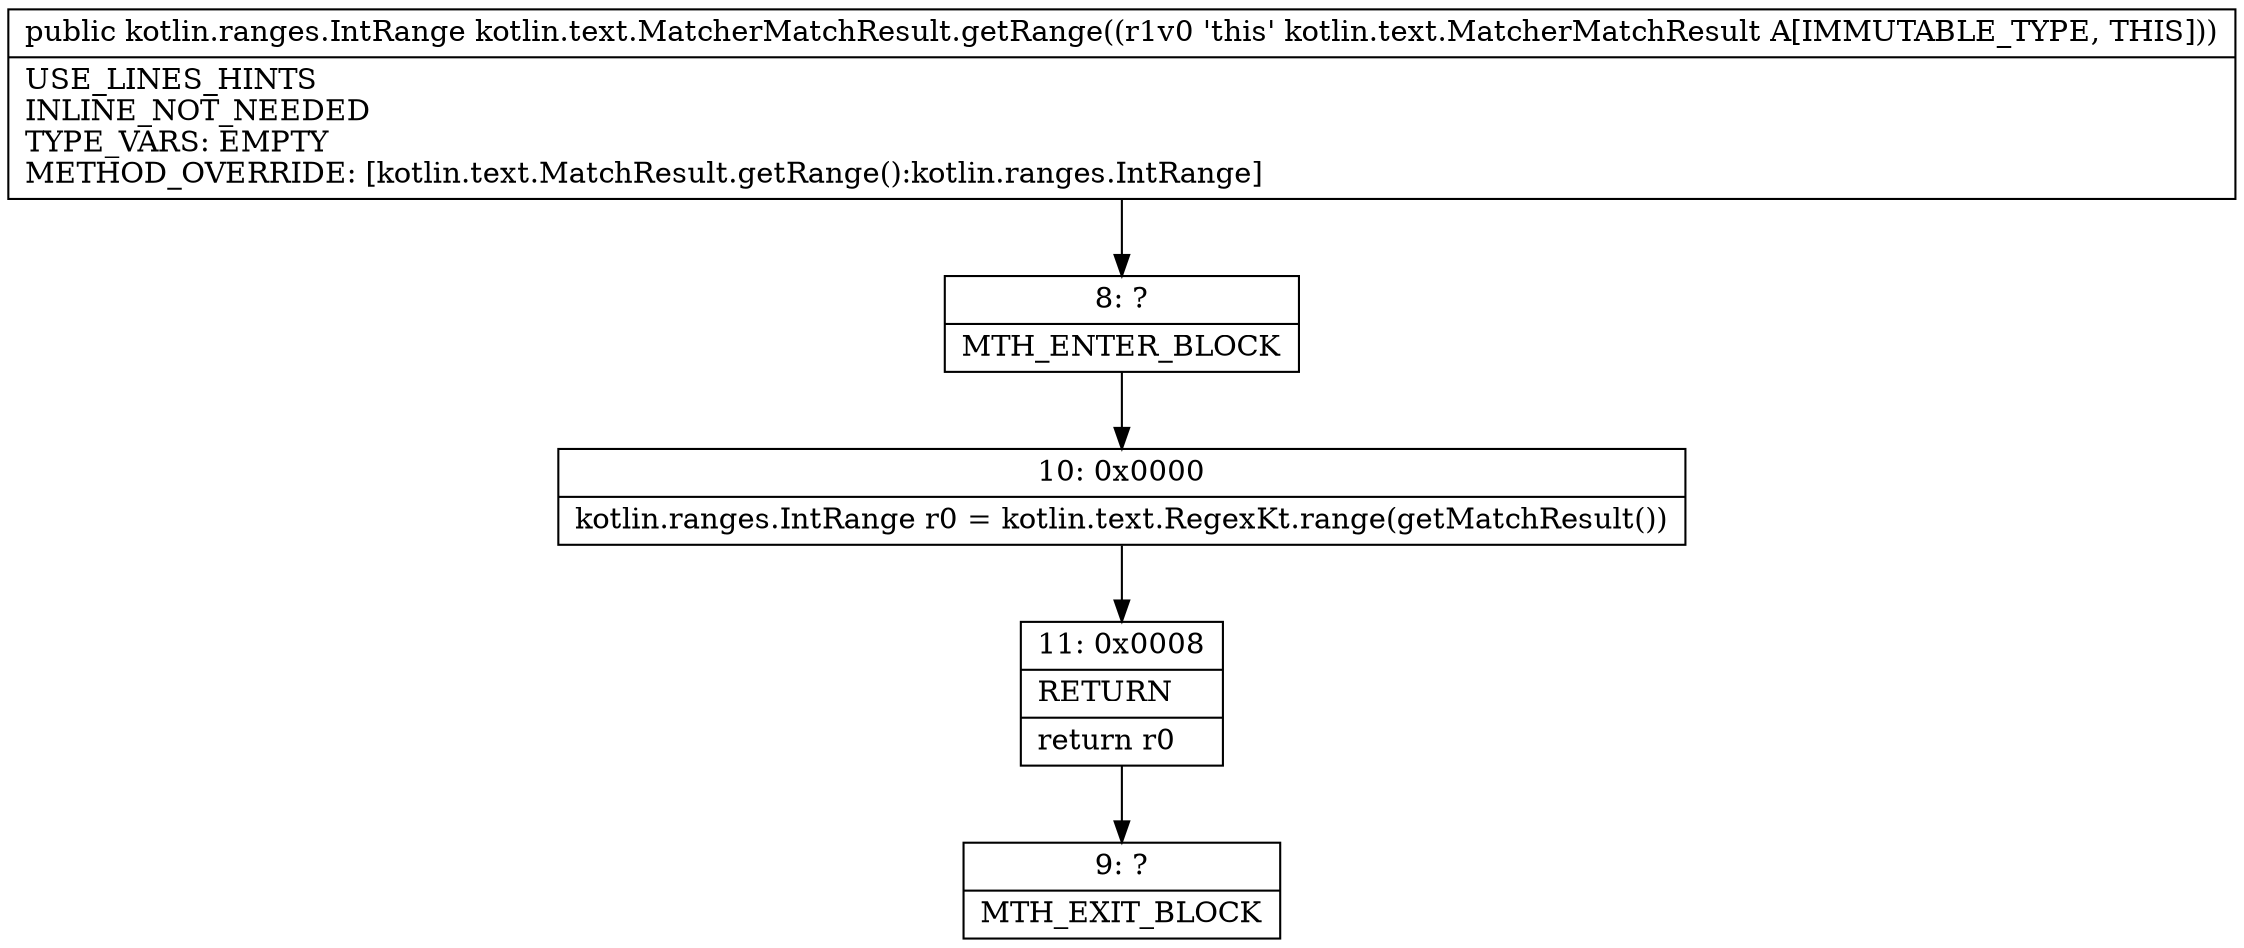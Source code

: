 digraph "CFG forkotlin.text.MatcherMatchResult.getRange()Lkotlin\/ranges\/IntRange;" {
Node_8 [shape=record,label="{8\:\ ?|MTH_ENTER_BLOCK\l}"];
Node_10 [shape=record,label="{10\:\ 0x0000|kotlin.ranges.IntRange r0 = kotlin.text.RegexKt.range(getMatchResult())\l}"];
Node_11 [shape=record,label="{11\:\ 0x0008|RETURN\l|return r0\l}"];
Node_9 [shape=record,label="{9\:\ ?|MTH_EXIT_BLOCK\l}"];
MethodNode[shape=record,label="{public kotlin.ranges.IntRange kotlin.text.MatcherMatchResult.getRange((r1v0 'this' kotlin.text.MatcherMatchResult A[IMMUTABLE_TYPE, THIS]))  | USE_LINES_HINTS\lINLINE_NOT_NEEDED\lTYPE_VARS: EMPTY\lMETHOD_OVERRIDE: [kotlin.text.MatchResult.getRange():kotlin.ranges.IntRange]\l}"];
MethodNode -> Node_8;Node_8 -> Node_10;
Node_10 -> Node_11;
Node_11 -> Node_9;
}

